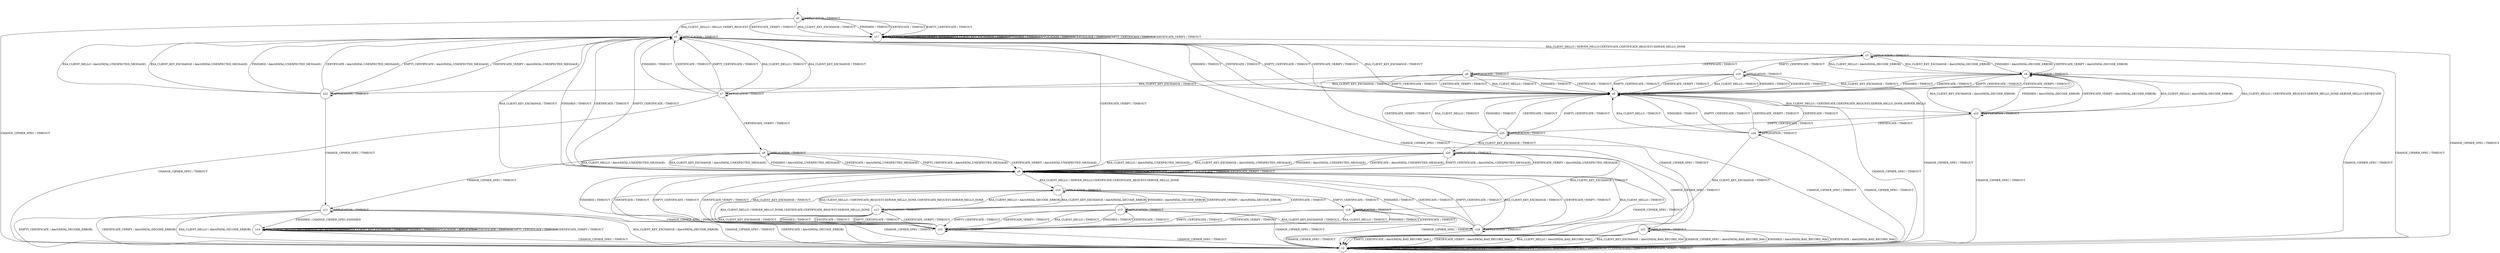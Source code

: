 digraph g {
__start0 [label="" shape="none"];

	s0 [shape="circle" label="s0"];
	s1 [shape="circle" label="s1"];
	s2 [shape="circle" label="s2"];
	s3 [shape="circle" label="s3"];
	s4 [shape="circle" label="s4"];
	s5 [shape="circle" label="s5"];
	s6 [shape="circle" label="s6"];
	s7 [shape="circle" label="s7"];
	s8 [shape="circle" label="s8"];
	s9 [shape="circle" label="s9"];
	s10 [shape="circle" label="s10"];
	s11 [shape="circle" label="s11"];
	s12 [shape="circle" label="s12"];
	s13 [shape="circle" label="s13"];
	s14 [shape="circle" label="s14"];
	s15 [shape="circle" label="s15"];
	s16 [shape="circle" label="s16"];
	s17 [shape="circle" label="s17"];
	s18 [shape="circle" label="s18"];
	s19 [shape="circle" label="s19"];
	s20 [shape="circle" label="s20"];
	s21 [shape="circle" label="s21"];
	s22 [shape="circle" label="s22"];
	s23 [shape="circle" label="s23"];
	s24 [shape="circle" label="s24"];
	s25 [shape="circle" label="s25"];
	s0 -> s1 [label="RSA_CLIENT_HELLO / HELLO_VERIFY_REQUEST"];
	s0 -> s17 [label="RSA_CLIENT_KEY_EXCHANGE / TIMEOUT"];
	s0 -> s2 [label="CHANGE_CIPHER_SPEC / TIMEOUT"];
	s0 -> s17 [label="FINISHED / TIMEOUT"];
	s0 -> s0 [label="APPLICATION / TIMEOUT"];
	s0 -> s17 [label="CERTIFICATE / TIMEOUT"];
	s0 -> s17 [label="EMPTY_CERTIFICATE / TIMEOUT"];
	s0 -> s17 [label="CERTIFICATE_VERIFY / TIMEOUT"];
	s1 -> s3 [label="RSA_CLIENT_HELLO / SERVER_HELLO,CERTIFICATE,CERTIFICATE_REQUEST,SERVER_HELLO_DONE"];
	s1 -> s9 [label="RSA_CLIENT_KEY_EXCHANGE / TIMEOUT"];
	s1 -> s2 [label="CHANGE_CIPHER_SPEC / TIMEOUT"];
	s1 -> s9 [label="FINISHED / TIMEOUT"];
	s1 -> s1 [label="APPLICATION / TIMEOUT"];
	s1 -> s9 [label="CERTIFICATE / TIMEOUT"];
	s1 -> s9 [label="EMPTY_CERTIFICATE / TIMEOUT"];
	s1 -> s9 [label="CERTIFICATE_VERIFY / TIMEOUT"];
	s2 -> s2 [label="RSA_CLIENT_HELLO / TIMEOUT"];
	s2 -> s2 [label="RSA_CLIENT_KEY_EXCHANGE / TIMEOUT"];
	s2 -> s2 [label="CHANGE_CIPHER_SPEC / TIMEOUT"];
	s2 -> s2 [label="FINISHED / TIMEOUT"];
	s2 -> s2 [label="APPLICATION / TIMEOUT"];
	s2 -> s2 [label="CERTIFICATE / TIMEOUT"];
	s2 -> s2 [label="EMPTY_CERTIFICATE / TIMEOUT"];
	s2 -> s2 [label="CERTIFICATE_VERIFY / TIMEOUT"];
	s3 -> s4 [label="RSA_CLIENT_HELLO / Alert(FATAL,DECODE_ERROR)"];
	s3 -> s4 [label="RSA_CLIENT_KEY_EXCHANGE / Alert(FATAL,DECODE_ERROR)"];
	s3 -> s2 [label="CHANGE_CIPHER_SPEC / TIMEOUT"];
	s3 -> s4 [label="FINISHED / Alert(FATAL,DECODE_ERROR)"];
	s3 -> s3 [label="APPLICATION / TIMEOUT"];
	s3 -> s6 [label="CERTIFICATE / TIMEOUT"];
	s3 -> s19 [label="EMPTY_CERTIFICATE / TIMEOUT"];
	s3 -> s4 [label="CERTIFICATE_VERIFY / Alert(FATAL,DECODE_ERROR)"];
	s4 -> s23 [label="RSA_CLIENT_HELLO / CERTIFICATE_REQUEST,SERVER_HELLO_DONE,SERVER_HELLO,CERTIFICATE"];
	s4 -> s5 [label="RSA_CLIENT_KEY_EXCHANGE / TIMEOUT"];
	s4 -> s2 [label="CHANGE_CIPHER_SPEC / TIMEOUT"];
	s4 -> s5 [label="FINISHED / TIMEOUT"];
	s4 -> s4 [label="APPLICATION / TIMEOUT"];
	s4 -> s5 [label="CERTIFICATE / TIMEOUT"];
	s4 -> s5 [label="EMPTY_CERTIFICATE / TIMEOUT"];
	s4 -> s5 [label="CERTIFICATE_VERIFY / TIMEOUT"];
	s5 -> s23 [label="RSA_CLIENT_HELLO / CERTIFICATE,CERTIFICATE_REQUEST,SERVER_HELLO_DONE,SERVER_HELLO"];
	s5 -> s1 [label="RSA_CLIENT_KEY_EXCHANGE / TIMEOUT"];
	s5 -> s2 [label="CHANGE_CIPHER_SPEC / TIMEOUT"];
	s5 -> s1 [label="FINISHED / TIMEOUT"];
	s5 -> s5 [label="APPLICATION / TIMEOUT"];
	s5 -> s1 [label="CERTIFICATE / TIMEOUT"];
	s5 -> s1 [label="EMPTY_CERTIFICATE / TIMEOUT"];
	s5 -> s1 [label="CERTIFICATE_VERIFY / TIMEOUT"];
	s6 -> s5 [label="RSA_CLIENT_HELLO / TIMEOUT"];
	s6 -> s7 [label="RSA_CLIENT_KEY_EXCHANGE / TIMEOUT"];
	s6 -> s2 [label="CHANGE_CIPHER_SPEC / TIMEOUT"];
	s6 -> s5 [label="FINISHED / TIMEOUT"];
	s6 -> s6 [label="APPLICATION / TIMEOUT"];
	s6 -> s5 [label="CERTIFICATE / TIMEOUT"];
	s6 -> s5 [label="EMPTY_CERTIFICATE / TIMEOUT"];
	s6 -> s5 [label="CERTIFICATE_VERIFY / TIMEOUT"];
	s7 -> s1 [label="RSA_CLIENT_HELLO / TIMEOUT"];
	s7 -> s1 [label="RSA_CLIENT_KEY_EXCHANGE / TIMEOUT"];
	s7 -> s2 [label="CHANGE_CIPHER_SPEC / TIMEOUT"];
	s7 -> s1 [label="FINISHED / TIMEOUT"];
	s7 -> s7 [label="APPLICATION / TIMEOUT"];
	s7 -> s1 [label="CERTIFICATE / TIMEOUT"];
	s7 -> s1 [label="EMPTY_CERTIFICATE / TIMEOUT"];
	s7 -> s8 [label="CERTIFICATE_VERIFY / TIMEOUT"];
	s8 -> s9 [label="RSA_CLIENT_HELLO / Alert(FATAL,UNEXPECTED_MESSAGE)"];
	s8 -> s9 [label="RSA_CLIENT_KEY_EXCHANGE / Alert(FATAL,UNEXPECTED_MESSAGE)"];
	s8 -> s11 [label="CHANGE_CIPHER_SPEC / TIMEOUT"];
	s8 -> s9 [label="FINISHED / Alert(FATAL,UNEXPECTED_MESSAGE)"];
	s8 -> s8 [label="APPLICATION / TIMEOUT"];
	s8 -> s9 [label="CERTIFICATE / Alert(FATAL,UNEXPECTED_MESSAGE)"];
	s8 -> s9 [label="EMPTY_CERTIFICATE / Alert(FATAL,UNEXPECTED_MESSAGE)"];
	s8 -> s9 [label="CERTIFICATE_VERIFY / Alert(FATAL,UNEXPECTED_MESSAGE)"];
	s9 -> s10 [label="RSA_CLIENT_HELLO / SERVER_HELLO,CERTIFICATE,CERTIFICATE_REQUEST,SERVER_HELLO_DONE"];
	s9 -> s9 [label="RSA_CLIENT_KEY_EXCHANGE / TIMEOUT"];
	s9 -> s2 [label="CHANGE_CIPHER_SPEC / TIMEOUT"];
	s9 -> s9 [label="FINISHED / TIMEOUT"];
	s9 -> s9 [label="APPLICATION / TIMEOUT"];
	s9 -> s9 [label="CERTIFICATE / TIMEOUT"];
	s9 -> s9 [label="EMPTY_CERTIFICATE / TIMEOUT"];
	s9 -> s9 [label="CERTIFICATE_VERIFY / TIMEOUT"];
	s10 -> s12 [label="RSA_CLIENT_HELLO / Alert(FATAL,DECODE_ERROR)"];
	s10 -> s12 [label="RSA_CLIENT_KEY_EXCHANGE / Alert(FATAL,DECODE_ERROR)"];
	s10 -> s2 [label="CHANGE_CIPHER_SPEC / TIMEOUT"];
	s10 -> s12 [label="FINISHED / Alert(FATAL,DECODE_ERROR)"];
	s10 -> s10 [label="APPLICATION / TIMEOUT"];
	s10 -> s13 [label="CERTIFICATE / TIMEOUT"];
	s10 -> s18 [label="EMPTY_CERTIFICATE / TIMEOUT"];
	s10 -> s12 [label="CERTIFICATE_VERIFY / Alert(FATAL,DECODE_ERROR)"];
	s11 -> s2 [label="RSA_CLIENT_HELLO / Alert(FATAL,DECODE_ERROR)"];
	s11 -> s2 [label="RSA_CLIENT_KEY_EXCHANGE / Alert(FATAL,DECODE_ERROR)"];
	s11 -> s2 [label="CHANGE_CIPHER_SPEC / TIMEOUT"];
	s11 -> s14 [label="FINISHED / CHANGE_CIPHER_SPEC,FINISHED"];
	s11 -> s11 [label="APPLICATION / TIMEOUT"];
	s11 -> s2 [label="CERTIFICATE / Alert(FATAL,DECODE_ERROR)"];
	s11 -> s2 [label="EMPTY_CERTIFICATE / Alert(FATAL,DECODE_ERROR)"];
	s11 -> s2 [label="CERTIFICATE_VERIFY / Alert(FATAL,DECODE_ERROR)"];
	s12 -> s10 [label="RSA_CLIENT_HELLO / CERTIFICATE_REQUEST,SERVER_HELLO_DONE,CERTIFICATE_REQUEST,SERVER_HELLO_DONE"];
	s12 -> s15 [label="RSA_CLIENT_KEY_EXCHANGE / TIMEOUT"];
	s12 -> s2 [label="CHANGE_CIPHER_SPEC / TIMEOUT"];
	s12 -> s15 [label="FINISHED / TIMEOUT"];
	s12 -> s12 [label="APPLICATION / TIMEOUT"];
	s12 -> s15 [label="CERTIFICATE / TIMEOUT"];
	s12 -> s15 [label="EMPTY_CERTIFICATE / TIMEOUT"];
	s12 -> s15 [label="CERTIFICATE_VERIFY / TIMEOUT"];
	s13 -> s15 [label="RSA_CLIENT_HELLO / TIMEOUT"];
	s13 -> s16 [label="RSA_CLIENT_KEY_EXCHANGE / TIMEOUT"];
	s13 -> s2 [label="CHANGE_CIPHER_SPEC / TIMEOUT"];
	s13 -> s15 [label="FINISHED / TIMEOUT"];
	s13 -> s13 [label="APPLICATION / TIMEOUT"];
	s13 -> s15 [label="CERTIFICATE / TIMEOUT"];
	s13 -> s15 [label="EMPTY_CERTIFICATE / TIMEOUT"];
	s13 -> s15 [label="CERTIFICATE_VERIFY / TIMEOUT"];
	s14 -> s14 [label="RSA_CLIENT_HELLO / Alert(WARNING,NO_RENEGOTIATION)"];
	s14 -> s14 [label="RSA_CLIENT_KEY_EXCHANGE / TIMEOUT"];
	s14 -> s2 [label="CHANGE_CIPHER_SPEC / TIMEOUT"];
	s14 -> s14 [label="FINISHED / TIMEOUT"];
	s14 -> s14 [label="APPLICATION / APPLICATION"];
	s14 -> s14 [label="CERTIFICATE / TIMEOUT"];
	s14 -> s14 [label="EMPTY_CERTIFICATE / TIMEOUT"];
	s14 -> s14 [label="CERTIFICATE_VERIFY / TIMEOUT"];
	s15 -> s10 [label="RSA_CLIENT_HELLO / SERVER_HELLO_DONE,CERTIFICATE,CERTIFICATE_REQUEST,SERVER_HELLO_DONE"];
	s15 -> s9 [label="RSA_CLIENT_KEY_EXCHANGE / TIMEOUT"];
	s15 -> s2 [label="CHANGE_CIPHER_SPEC / TIMEOUT"];
	s15 -> s9 [label="FINISHED / TIMEOUT"];
	s15 -> s15 [label="APPLICATION / TIMEOUT"];
	s15 -> s9 [label="CERTIFICATE / TIMEOUT"];
	s15 -> s9 [label="EMPTY_CERTIFICATE / TIMEOUT"];
	s15 -> s9 [label="CERTIFICATE_VERIFY / TIMEOUT"];
	s16 -> s9 [label="RSA_CLIENT_HELLO / TIMEOUT"];
	s16 -> s9 [label="RSA_CLIENT_KEY_EXCHANGE / TIMEOUT"];
	s16 -> s2 [label="CHANGE_CIPHER_SPEC / TIMEOUT"];
	s16 -> s9 [label="FINISHED / TIMEOUT"];
	s16 -> s16 [label="APPLICATION / TIMEOUT"];
	s16 -> s9 [label="CERTIFICATE / TIMEOUT"];
	s16 -> s9 [label="EMPTY_CERTIFICATE / TIMEOUT"];
	s16 -> s9 [label="CERTIFICATE_VERIFY / TIMEOUT"];
	s17 -> s17 [label="RSA_CLIENT_HELLO / HELLO_VERIFY_REQUEST"];
	s17 -> s17 [label="RSA_CLIENT_KEY_EXCHANGE / TIMEOUT"];
	s17 -> s2 [label="CHANGE_CIPHER_SPEC / TIMEOUT"];
	s17 -> s17 [label="FINISHED / TIMEOUT"];
	s17 -> s17 [label="APPLICATION / TIMEOUT"];
	s17 -> s17 [label="CERTIFICATE / TIMEOUT"];
	s17 -> s17 [label="EMPTY_CERTIFICATE / TIMEOUT"];
	s17 -> s17 [label="CERTIFICATE_VERIFY / TIMEOUT"];
	s18 -> s15 [label="RSA_CLIENT_HELLO / TIMEOUT"];
	s18 -> s20 [label="RSA_CLIENT_KEY_EXCHANGE / TIMEOUT"];
	s18 -> s2 [label="CHANGE_CIPHER_SPEC / TIMEOUT"];
	s18 -> s15 [label="FINISHED / TIMEOUT"];
	s18 -> s18 [label="APPLICATION / TIMEOUT"];
	s18 -> s15 [label="CERTIFICATE / TIMEOUT"];
	s18 -> s15 [label="EMPTY_CERTIFICATE / TIMEOUT"];
	s18 -> s15 [label="CERTIFICATE_VERIFY / TIMEOUT"];
	s19 -> s5 [label="RSA_CLIENT_HELLO / TIMEOUT"];
	s19 -> s22 [label="RSA_CLIENT_KEY_EXCHANGE / TIMEOUT"];
	s19 -> s2 [label="CHANGE_CIPHER_SPEC / TIMEOUT"];
	s19 -> s5 [label="FINISHED / TIMEOUT"];
	s19 -> s19 [label="APPLICATION / TIMEOUT"];
	s19 -> s5 [label="CERTIFICATE / TIMEOUT"];
	s19 -> s5 [label="EMPTY_CERTIFICATE / TIMEOUT"];
	s19 -> s5 [label="CERTIFICATE_VERIFY / TIMEOUT"];
	s20 -> s9 [label="RSA_CLIENT_HELLO / Alert(FATAL,UNEXPECTED_MESSAGE)"];
	s20 -> s9 [label="RSA_CLIENT_KEY_EXCHANGE / Alert(FATAL,UNEXPECTED_MESSAGE)"];
	s20 -> s21 [label="CHANGE_CIPHER_SPEC / TIMEOUT"];
	s20 -> s9 [label="FINISHED / Alert(FATAL,UNEXPECTED_MESSAGE)"];
	s20 -> s20 [label="APPLICATION / TIMEOUT"];
	s20 -> s9 [label="CERTIFICATE / Alert(FATAL,UNEXPECTED_MESSAGE)"];
	s20 -> s9 [label="EMPTY_CERTIFICATE / Alert(FATAL,UNEXPECTED_MESSAGE)"];
	s20 -> s9 [label="CERTIFICATE_VERIFY / Alert(FATAL,UNEXPECTED_MESSAGE)"];
	s21 -> s2 [label="RSA_CLIENT_HELLO / Alert(FATAL,BAD_RECORD_MAC)"];
	s21 -> s2 [label="RSA_CLIENT_KEY_EXCHANGE / Alert(FATAL,BAD_RECORD_MAC)"];
	s21 -> s2 [label="CHANGE_CIPHER_SPEC / Alert(FATAL,BAD_RECORD_MAC)"];
	s21 -> s2 [label="FINISHED / Alert(FATAL,BAD_RECORD_MAC)"];
	s21 -> s21 [label="APPLICATION / TIMEOUT"];
	s21 -> s2 [label="CERTIFICATE / Alert(FATAL,BAD_RECORD_MAC)"];
	s21 -> s2 [label="EMPTY_CERTIFICATE / Alert(FATAL,BAD_RECORD_MAC)"];
	s21 -> s2 [label="CERTIFICATE_VERIFY / Alert(FATAL,BAD_RECORD_MAC)"];
	s22 -> s1 [label="RSA_CLIENT_HELLO / Alert(FATAL,UNEXPECTED_MESSAGE)"];
	s22 -> s1 [label="RSA_CLIENT_KEY_EXCHANGE / Alert(FATAL,UNEXPECTED_MESSAGE)"];
	s22 -> s11 [label="CHANGE_CIPHER_SPEC / TIMEOUT"];
	s22 -> s1 [label="FINISHED / Alert(FATAL,UNEXPECTED_MESSAGE)"];
	s22 -> s22 [label="APPLICATION / TIMEOUT"];
	s22 -> s1 [label="CERTIFICATE / Alert(FATAL,UNEXPECTED_MESSAGE)"];
	s22 -> s1 [label="EMPTY_CERTIFICATE / Alert(FATAL,UNEXPECTED_MESSAGE)"];
	s22 -> s1 [label="CERTIFICATE_VERIFY / Alert(FATAL,UNEXPECTED_MESSAGE)"];
	s23 -> s4 [label="RSA_CLIENT_HELLO / Alert(FATAL,DECODE_ERROR)"];
	s23 -> s4 [label="RSA_CLIENT_KEY_EXCHANGE / Alert(FATAL,DECODE_ERROR)"];
	s23 -> s2 [label="CHANGE_CIPHER_SPEC / TIMEOUT"];
	s23 -> s4 [label="FINISHED / Alert(FATAL,DECODE_ERROR)"];
	s23 -> s23 [label="APPLICATION / TIMEOUT"];
	s23 -> s24 [label="CERTIFICATE / TIMEOUT"];
	s23 -> s25 [label="EMPTY_CERTIFICATE / TIMEOUT"];
	s23 -> s4 [label="CERTIFICATE_VERIFY / Alert(FATAL,DECODE_ERROR)"];
	s24 -> s5 [label="RSA_CLIENT_HELLO / TIMEOUT"];
	s24 -> s16 [label="RSA_CLIENT_KEY_EXCHANGE / TIMEOUT"];
	s24 -> s2 [label="CHANGE_CIPHER_SPEC / TIMEOUT"];
	s24 -> s5 [label="FINISHED / TIMEOUT"];
	s24 -> s24 [label="APPLICATION / TIMEOUT"];
	s24 -> s5 [label="CERTIFICATE / TIMEOUT"];
	s24 -> s5 [label="EMPTY_CERTIFICATE / TIMEOUT"];
	s24 -> s5 [label="CERTIFICATE_VERIFY / TIMEOUT"];
	s25 -> s5 [label="RSA_CLIENT_HELLO / TIMEOUT"];
	s25 -> s20 [label="RSA_CLIENT_KEY_EXCHANGE / TIMEOUT"];
	s25 -> s2 [label="CHANGE_CIPHER_SPEC / TIMEOUT"];
	s25 -> s5 [label="FINISHED / TIMEOUT"];
	s25 -> s25 [label="APPLICATION / TIMEOUT"];
	s25 -> s5 [label="CERTIFICATE / TIMEOUT"];
	s25 -> s5 [label="EMPTY_CERTIFICATE / TIMEOUT"];
	s25 -> s5 [label="CERTIFICATE_VERIFY / TIMEOUT"];

__start0 -> s0;
}
